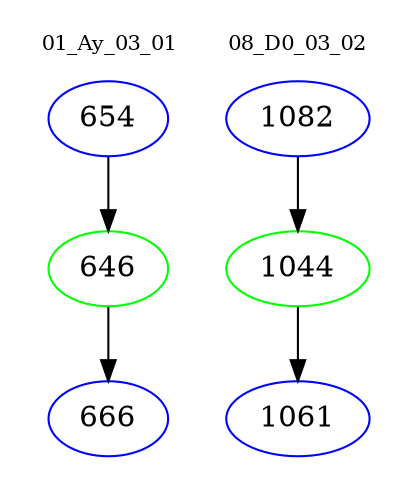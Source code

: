 digraph{
subgraph cluster_0 {
color = white
label = "01_Ay_03_01";
fontsize=10;
T0_654 [label="654", color="blue"]
T0_654 -> T0_646 [color="black"]
T0_646 [label="646", color="green"]
T0_646 -> T0_666 [color="black"]
T0_666 [label="666", color="blue"]
}
subgraph cluster_1 {
color = white
label = "08_D0_03_02";
fontsize=10;
T1_1082 [label="1082", color="blue"]
T1_1082 -> T1_1044 [color="black"]
T1_1044 [label="1044", color="green"]
T1_1044 -> T1_1061 [color="black"]
T1_1061 [label="1061", color="blue"]
}
}
